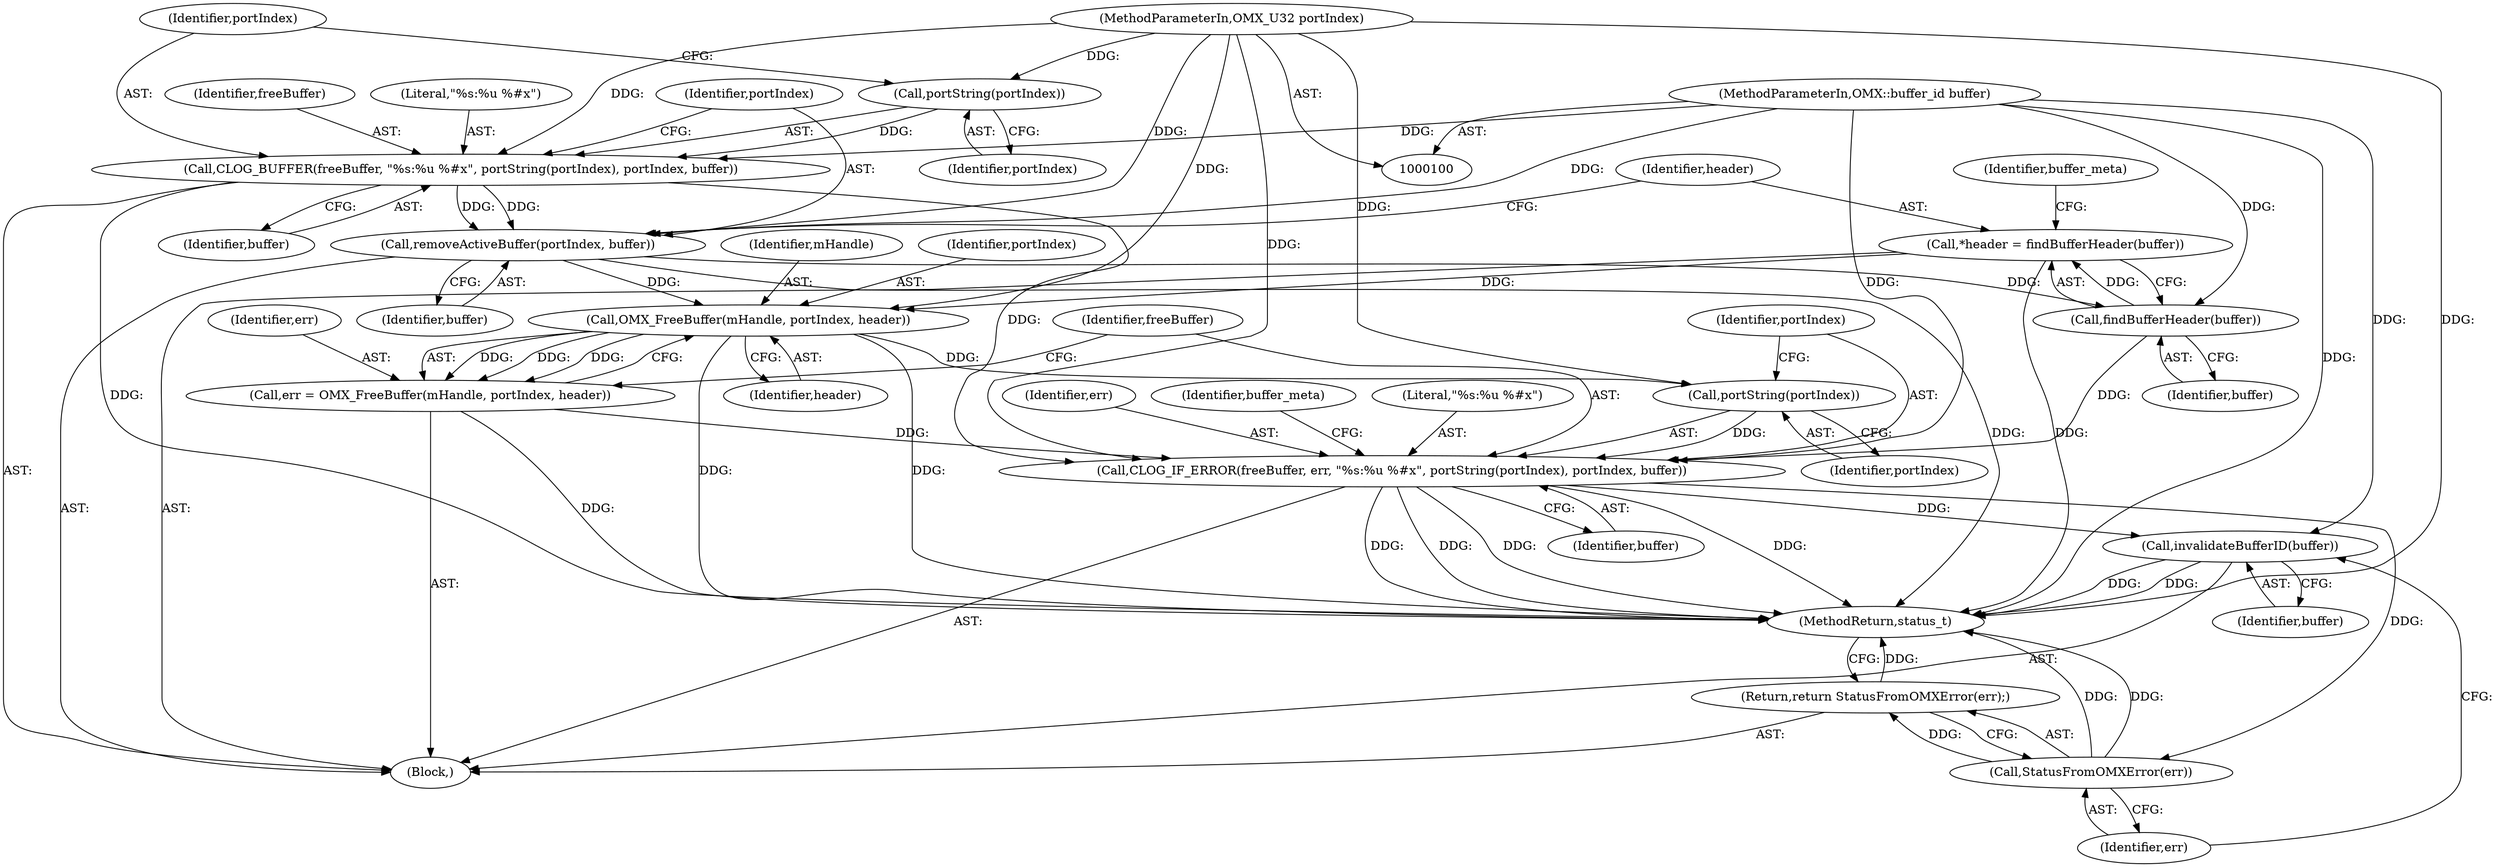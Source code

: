 digraph "1_Android_b351eabb428c7ca85a34513c64601f437923d576_7@pointer" {
"1000116" [label="(Call,*header = findBufferHeader(buffer))"];
"1000118" [label="(Call,findBufferHeader(buffer))"];
"1000112" [label="(Call,removeActiveBuffer(portIndex, buffer))"];
"1000105" [label="(Call,CLOG_BUFFER(freeBuffer, \"%s:%u %#x\", portString(portIndex), portIndex, buffer))"];
"1000108" [label="(Call,portString(portIndex))"];
"1000101" [label="(MethodParameterIn,OMX_U32 portIndex)"];
"1000102" [label="(MethodParameterIn,OMX::buffer_id buffer)"];
"1000131" [label="(Call,OMX_FreeBuffer(mHandle, portIndex, header))"];
"1000129" [label="(Call,err = OMX_FreeBuffer(mHandle, portIndex, header))"];
"1000135" [label="(Call,CLOG_IF_ERROR(freeBuffer, err, \"%s:%u %#x\", portString(portIndex), portIndex, buffer))"];
"1000148" [label="(Call,invalidateBufferID(buffer))"];
"1000151" [label="(Call,StatusFromOMXError(err))"];
"1000150" [label="(Return,return StatusFromOMXError(err);)"];
"1000139" [label="(Call,portString(portIndex))"];
"1000105" [label="(Call,CLOG_BUFFER(freeBuffer, \"%s:%u %#x\", portString(portIndex), portIndex, buffer))"];
"1000130" [label="(Identifier,err)"];
"1000113" [label="(Identifier,portIndex)"];
"1000131" [label="(Call,OMX_FreeBuffer(mHandle, portIndex, header))"];
"1000142" [label="(Identifier,buffer)"];
"1000140" [label="(Identifier,portIndex)"];
"1000119" [label="(Identifier,buffer)"];
"1000137" [label="(Identifier,err)"];
"1000150" [label="(Return,return StatusFromOMXError(err);)"];
"1000122" [label="(Identifier,buffer_meta)"];
"1000144" [label="(Identifier,buffer_meta)"];
"1000136" [label="(Identifier,freeBuffer)"];
"1000152" [label="(Identifier,err)"];
"1000114" [label="(Identifier,buffer)"];
"1000116" [label="(Call,*header = findBufferHeader(buffer))"];
"1000134" [label="(Identifier,header)"];
"1000148" [label="(Call,invalidateBufferID(buffer))"];
"1000138" [label="(Literal,\"%s:%u %#x\")"];
"1000111" [label="(Identifier,buffer)"];
"1000117" [label="(Identifier,header)"];
"1000132" [label="(Identifier,mHandle)"];
"1000135" [label="(Call,CLOG_IF_ERROR(freeBuffer, err, \"%s:%u %#x\", portString(portIndex), portIndex, buffer))"];
"1000108" [label="(Call,portString(portIndex))"];
"1000109" [label="(Identifier,portIndex)"];
"1000112" [label="(Call,removeActiveBuffer(portIndex, buffer))"];
"1000139" [label="(Call,portString(portIndex))"];
"1000106" [label="(Identifier,freeBuffer)"];
"1000153" [label="(MethodReturn,status_t)"];
"1000103" [label="(Block,)"];
"1000101" [label="(MethodParameterIn,OMX_U32 portIndex)"];
"1000149" [label="(Identifier,buffer)"];
"1000151" [label="(Call,StatusFromOMXError(err))"];
"1000110" [label="(Identifier,portIndex)"];
"1000141" [label="(Identifier,portIndex)"];
"1000107" [label="(Literal,\"%s:%u %#x\")"];
"1000129" [label="(Call,err = OMX_FreeBuffer(mHandle, portIndex, header))"];
"1000133" [label="(Identifier,portIndex)"];
"1000118" [label="(Call,findBufferHeader(buffer))"];
"1000102" [label="(MethodParameterIn,OMX::buffer_id buffer)"];
"1000116" -> "1000103"  [label="AST: "];
"1000116" -> "1000118"  [label="CFG: "];
"1000117" -> "1000116"  [label="AST: "];
"1000118" -> "1000116"  [label="AST: "];
"1000122" -> "1000116"  [label="CFG: "];
"1000116" -> "1000153"  [label="DDG: "];
"1000118" -> "1000116"  [label="DDG: "];
"1000116" -> "1000131"  [label="DDG: "];
"1000118" -> "1000119"  [label="CFG: "];
"1000119" -> "1000118"  [label="AST: "];
"1000112" -> "1000118"  [label="DDG: "];
"1000102" -> "1000118"  [label="DDG: "];
"1000118" -> "1000135"  [label="DDG: "];
"1000112" -> "1000103"  [label="AST: "];
"1000112" -> "1000114"  [label="CFG: "];
"1000113" -> "1000112"  [label="AST: "];
"1000114" -> "1000112"  [label="AST: "];
"1000117" -> "1000112"  [label="CFG: "];
"1000112" -> "1000153"  [label="DDG: "];
"1000105" -> "1000112"  [label="DDG: "];
"1000105" -> "1000112"  [label="DDG: "];
"1000101" -> "1000112"  [label="DDG: "];
"1000102" -> "1000112"  [label="DDG: "];
"1000112" -> "1000131"  [label="DDG: "];
"1000105" -> "1000103"  [label="AST: "];
"1000105" -> "1000111"  [label="CFG: "];
"1000106" -> "1000105"  [label="AST: "];
"1000107" -> "1000105"  [label="AST: "];
"1000108" -> "1000105"  [label="AST: "];
"1000110" -> "1000105"  [label="AST: "];
"1000111" -> "1000105"  [label="AST: "];
"1000113" -> "1000105"  [label="CFG: "];
"1000105" -> "1000153"  [label="DDG: "];
"1000108" -> "1000105"  [label="DDG: "];
"1000101" -> "1000105"  [label="DDG: "];
"1000102" -> "1000105"  [label="DDG: "];
"1000105" -> "1000135"  [label="DDG: "];
"1000108" -> "1000109"  [label="CFG: "];
"1000109" -> "1000108"  [label="AST: "];
"1000110" -> "1000108"  [label="CFG: "];
"1000101" -> "1000108"  [label="DDG: "];
"1000101" -> "1000100"  [label="AST: "];
"1000101" -> "1000153"  [label="DDG: "];
"1000101" -> "1000131"  [label="DDG: "];
"1000101" -> "1000139"  [label="DDG: "];
"1000101" -> "1000135"  [label="DDG: "];
"1000102" -> "1000100"  [label="AST: "];
"1000102" -> "1000153"  [label="DDG: "];
"1000102" -> "1000135"  [label="DDG: "];
"1000102" -> "1000148"  [label="DDG: "];
"1000131" -> "1000129"  [label="AST: "];
"1000131" -> "1000134"  [label="CFG: "];
"1000132" -> "1000131"  [label="AST: "];
"1000133" -> "1000131"  [label="AST: "];
"1000134" -> "1000131"  [label="AST: "];
"1000129" -> "1000131"  [label="CFG: "];
"1000131" -> "1000153"  [label="DDG: "];
"1000131" -> "1000153"  [label="DDG: "];
"1000131" -> "1000129"  [label="DDG: "];
"1000131" -> "1000129"  [label="DDG: "];
"1000131" -> "1000129"  [label="DDG: "];
"1000131" -> "1000139"  [label="DDG: "];
"1000129" -> "1000103"  [label="AST: "];
"1000130" -> "1000129"  [label="AST: "];
"1000136" -> "1000129"  [label="CFG: "];
"1000129" -> "1000153"  [label="DDG: "];
"1000129" -> "1000135"  [label="DDG: "];
"1000135" -> "1000103"  [label="AST: "];
"1000135" -> "1000142"  [label="CFG: "];
"1000136" -> "1000135"  [label="AST: "];
"1000137" -> "1000135"  [label="AST: "];
"1000138" -> "1000135"  [label="AST: "];
"1000139" -> "1000135"  [label="AST: "];
"1000141" -> "1000135"  [label="AST: "];
"1000142" -> "1000135"  [label="AST: "];
"1000144" -> "1000135"  [label="CFG: "];
"1000135" -> "1000153"  [label="DDG: "];
"1000135" -> "1000153"  [label="DDG: "];
"1000135" -> "1000153"  [label="DDG: "];
"1000135" -> "1000153"  [label="DDG: "];
"1000139" -> "1000135"  [label="DDG: "];
"1000135" -> "1000148"  [label="DDG: "];
"1000135" -> "1000151"  [label="DDG: "];
"1000148" -> "1000103"  [label="AST: "];
"1000148" -> "1000149"  [label="CFG: "];
"1000149" -> "1000148"  [label="AST: "];
"1000152" -> "1000148"  [label="CFG: "];
"1000148" -> "1000153"  [label="DDG: "];
"1000148" -> "1000153"  [label="DDG: "];
"1000151" -> "1000150"  [label="AST: "];
"1000151" -> "1000152"  [label="CFG: "];
"1000152" -> "1000151"  [label="AST: "];
"1000150" -> "1000151"  [label="CFG: "];
"1000151" -> "1000153"  [label="DDG: "];
"1000151" -> "1000153"  [label="DDG: "];
"1000151" -> "1000150"  [label="DDG: "];
"1000150" -> "1000103"  [label="AST: "];
"1000153" -> "1000150"  [label="CFG: "];
"1000150" -> "1000153"  [label="DDG: "];
"1000139" -> "1000140"  [label="CFG: "];
"1000140" -> "1000139"  [label="AST: "];
"1000141" -> "1000139"  [label="CFG: "];
}
